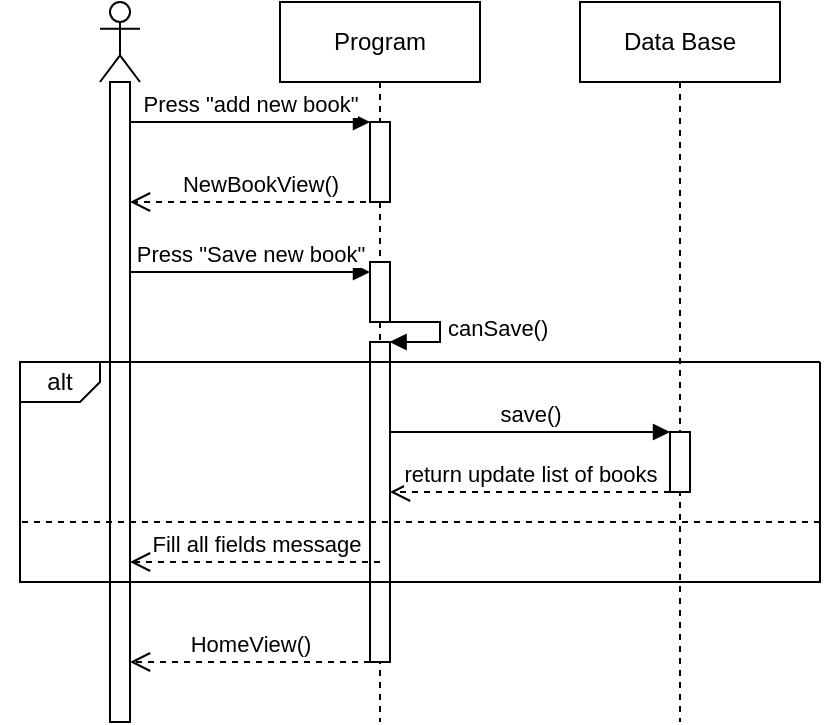 <mxfile version="24.0.5" type="device">
  <diagram name="Сторінка-1" id="T-R1L-c55_KUja10tElX">
    <mxGraphModel dx="513" dy="344" grid="1" gridSize="10" guides="1" tooltips="1" connect="1" arrows="1" fold="1" page="1" pageScale="1" pageWidth="827" pageHeight="1169" math="0" shadow="0">
      <root>
        <mxCell id="0" />
        <mxCell id="1" parent="0" />
        <mxCell id="m1T62z7DBakKnVSiXn5R-1" value="Program" style="shape=umlLifeline;perimeter=lifelinePerimeter;whiteSpace=wrap;html=1;container=1;dropTarget=0;collapsible=0;recursiveResize=0;outlineConnect=0;portConstraint=eastwest;newEdgeStyle={&quot;curved&quot;:0,&quot;rounded&quot;:0};" parent="1" vertex="1">
          <mxGeometry x="250" y="500" width="100" height="360" as="geometry" />
        </mxCell>
        <mxCell id="m1T62z7DBakKnVSiXn5R-18" value="canSave()" style="html=1;align=left;spacingLeft=2;endArrow=block;rounded=0;edgeStyle=orthogonalEdgeStyle;curved=0;rounded=0;entryX=0.975;entryY=-0.006;entryDx=0;entryDy=0;entryPerimeter=0;" parent="m1T62z7DBakKnVSiXn5R-1" target="50HTaocBL8byHcVRw7gK-12" edge="1">
          <mxGeometry x="0.002" relative="1" as="geometry">
            <mxPoint x="50" y="160" as="sourcePoint" />
            <Array as="points">
              <mxPoint x="80" y="160" />
              <mxPoint x="80" y="170" />
              <mxPoint x="55" y="170" />
            </Array>
            <mxPoint as="offset" />
            <mxPoint x="55" y="190" as="targetPoint" />
          </mxGeometry>
        </mxCell>
        <mxCell id="m1T62z7DBakKnVSiXn5R-13" value="" style="html=1;points=[[0,0,0,0,5],[0,1,0,0,-5],[1,0,0,0,5],[1,1,0,0,-5]];perimeter=orthogonalPerimeter;outlineConnect=0;targetShapes=umlLifeline;portConstraint=eastwest;newEdgeStyle={&quot;curved&quot;:0,&quot;rounded&quot;:0};" parent="m1T62z7DBakKnVSiXn5R-1" vertex="1">
          <mxGeometry x="45" y="130" width="10" height="30" as="geometry" />
        </mxCell>
        <mxCell id="50HTaocBL8byHcVRw7gK-12" value="" style="html=1;points=[[0,0,0,0,5],[0,1,0,0,-5],[1,0,0,0,5],[1,1,0,0,-5]];perimeter=orthogonalPerimeter;outlineConnect=0;targetShapes=umlLifeline;portConstraint=eastwest;newEdgeStyle={&quot;curved&quot;:0,&quot;rounded&quot;:0};" vertex="1" parent="m1T62z7DBakKnVSiXn5R-1">
          <mxGeometry x="45" y="170" width="10" height="160" as="geometry" />
        </mxCell>
        <mxCell id="m1T62z7DBakKnVSiXn5R-2" value="" style="shape=umlLifeline;perimeter=lifelinePerimeter;whiteSpace=wrap;html=1;container=1;dropTarget=0;collapsible=0;recursiveResize=0;outlineConnect=0;portConstraint=eastwest;newEdgeStyle={&quot;curved&quot;:0,&quot;rounded&quot;:0};participant=umlActor;" parent="1" vertex="1">
          <mxGeometry x="160" y="500" width="20" height="360" as="geometry" />
        </mxCell>
        <mxCell id="50HTaocBL8byHcVRw7gK-2" value="" style="html=1;points=[[0,0,0,0,5],[0,1,0,0,-5],[1,0,0,0,5],[1,1,0,0,-5]];perimeter=orthogonalPerimeter;outlineConnect=0;targetShapes=umlLifeline;portConstraint=eastwest;newEdgeStyle={&quot;curved&quot;:0,&quot;rounded&quot;:0};" vertex="1" parent="m1T62z7DBakKnVSiXn5R-2">
          <mxGeometry x="5" y="40" width="10" height="320" as="geometry" />
        </mxCell>
        <mxCell id="m1T62z7DBakKnVSiXn5R-3" value="Data Base" style="shape=umlLifeline;perimeter=lifelinePerimeter;whiteSpace=wrap;html=1;container=1;dropTarget=0;collapsible=0;recursiveResize=0;outlineConnect=0;portConstraint=eastwest;newEdgeStyle={&quot;curved&quot;:0,&quot;rounded&quot;:0};" parent="1" vertex="1">
          <mxGeometry x="400" y="500" width="100" height="360" as="geometry" />
        </mxCell>
        <mxCell id="m1T62z7DBakKnVSiXn5R-6" value="" style="html=1;points=[[0,0,0,0,5],[0,1,0,0,-5],[1,0,0,0,5],[1,1,0,0,-5]];perimeter=orthogonalPerimeter;outlineConnect=0;targetShapes=umlLifeline;portConstraint=eastwest;newEdgeStyle={&quot;curved&quot;:0,&quot;rounded&quot;:0};" parent="1" vertex="1">
          <mxGeometry x="295" y="560" width="10" height="40" as="geometry" />
        </mxCell>
        <mxCell id="m1T62z7DBakKnVSiXn5R-9" value="Press &quot;add new book&quot;" style="html=1;verticalAlign=bottom;endArrow=block;curved=0;rounded=0;" parent="1" edge="1" source="50HTaocBL8byHcVRw7gK-2">
          <mxGeometry x="0.004" width="80" relative="1" as="geometry">
            <mxPoint x="180" y="560" as="sourcePoint" />
            <mxPoint x="295" y="560" as="targetPoint" />
            <mxPoint as="offset" />
          </mxGeometry>
        </mxCell>
        <mxCell id="m1T62z7DBakKnVSiXn5R-12" value="NewBookView()" style="html=1;verticalAlign=bottom;endArrow=open;dashed=1;endSize=8;curved=0;rounded=0;" parent="1" target="50HTaocBL8byHcVRw7gK-2" edge="1">
          <mxGeometry relative="1" as="geometry">
            <mxPoint x="305" y="600" as="sourcePoint" />
            <mxPoint x="180" y="600" as="targetPoint" />
          </mxGeometry>
        </mxCell>
        <mxCell id="m1T62z7DBakKnVSiXn5R-14" value="Press &quot;Save new book&quot;" style="html=1;verticalAlign=bottom;endArrow=block;curved=0;rounded=0;entryX=0;entryY=0;entryDx=0;entryDy=5;" parent="1" target="m1T62z7DBakKnVSiXn5R-13" edge="1" source="50HTaocBL8byHcVRw7gK-2">
          <mxGeometry relative="1" as="geometry">
            <mxPoint x="190" y="635" as="sourcePoint" />
          </mxGeometry>
        </mxCell>
        <mxCell id="m1T62z7DBakKnVSiXn5R-29" value="HomeView()" style="html=1;verticalAlign=bottom;endArrow=open;dashed=1;endSize=8;curved=0;rounded=0;" parent="1" edge="1">
          <mxGeometry relative="1" as="geometry">
            <mxPoint x="175" y="830" as="targetPoint" />
            <mxPoint x="295" y="830" as="sourcePoint" />
          </mxGeometry>
        </mxCell>
        <mxCell id="50HTaocBL8byHcVRw7gK-5" value="" style="swimlane;startSize=0;" vertex="1" parent="1">
          <mxGeometry x="120" y="680" width="400" height="110" as="geometry" />
        </mxCell>
        <mxCell id="m1T62z7DBakKnVSiXn5R-26" value="Fill all fields message" style="html=1;verticalAlign=bottom;endArrow=open;dashed=1;endSize=8;curved=0;rounded=0;" parent="50HTaocBL8byHcVRw7gK-5" edge="1" target="50HTaocBL8byHcVRw7gK-2">
          <mxGeometry x="-0.003" relative="1" as="geometry">
            <mxPoint x="180" y="100" as="sourcePoint" />
            <mxPoint x="60" y="100" as="targetPoint" />
            <mxPoint as="offset" />
          </mxGeometry>
        </mxCell>
        <mxCell id="50HTaocBL8byHcVRw7gK-6" value="" style="shape=card;whiteSpace=wrap;html=1;rotation=-180;size=10;" vertex="1" parent="50HTaocBL8byHcVRw7gK-5">
          <mxGeometry width="40" height="20" as="geometry" />
        </mxCell>
        <mxCell id="50HTaocBL8byHcVRw7gK-7" value="alt" style="text;html=1;align=center;verticalAlign=middle;whiteSpace=wrap;rounded=0;" vertex="1" parent="50HTaocBL8byHcVRw7gK-5">
          <mxGeometry x="-10" y="-5" width="60" height="30" as="geometry" />
        </mxCell>
        <mxCell id="50HTaocBL8byHcVRw7gK-10" value="" style="endArrow=none;dashed=1;html=1;rounded=0;exitX=1;exitY=0.5;exitDx=0;exitDy=0;entryX=0;entryY=0.5;entryDx=0;entryDy=0;" edge="1" parent="50HTaocBL8byHcVRw7gK-5">
          <mxGeometry width="50" height="50" relative="1" as="geometry">
            <mxPoint x="400" y="80" as="sourcePoint" />
            <mxPoint y="80" as="targetPoint" />
          </mxGeometry>
        </mxCell>
        <mxCell id="m1T62z7DBakKnVSiXn5R-23" value="save()" style="html=1;verticalAlign=bottom;endArrow=block;curved=0;rounded=0;entryX=0;entryY=0;entryDx=0;entryDy=5;" parent="50HTaocBL8byHcVRw7gK-5" edge="1">
          <mxGeometry relative="1" as="geometry">
            <mxPoint x="185" y="35.0" as="sourcePoint" />
            <mxPoint x="325" y="35" as="targetPoint" />
          </mxGeometry>
        </mxCell>
        <mxCell id="m1T62z7DBakKnVSiXn5R-24" value="return update list of books" style="html=1;verticalAlign=bottom;endArrow=open;dashed=1;endSize=8;curved=0;rounded=0;exitX=0;exitY=1;exitDx=0;exitDy=-5;exitPerimeter=0;" parent="50HTaocBL8byHcVRw7gK-5" edge="1">
          <mxGeometry relative="1" as="geometry">
            <mxPoint x="185" y="65" as="targetPoint" />
            <mxPoint x="325" y="65" as="sourcePoint" />
          </mxGeometry>
        </mxCell>
        <mxCell id="m1T62z7DBakKnVSiXn5R-22" value="" style="html=1;points=[[0,0,0,0,5],[0,1,0,0,-5],[1,0,0,0,5],[1,1,0,0,-5]];perimeter=orthogonalPerimeter;outlineConnect=0;targetShapes=umlLifeline;portConstraint=eastwest;newEdgeStyle={&quot;curved&quot;:0,&quot;rounded&quot;:0};" parent="50HTaocBL8byHcVRw7gK-5" vertex="1">
          <mxGeometry x="325" y="35" width="10" height="30" as="geometry" />
        </mxCell>
      </root>
    </mxGraphModel>
  </diagram>
</mxfile>
